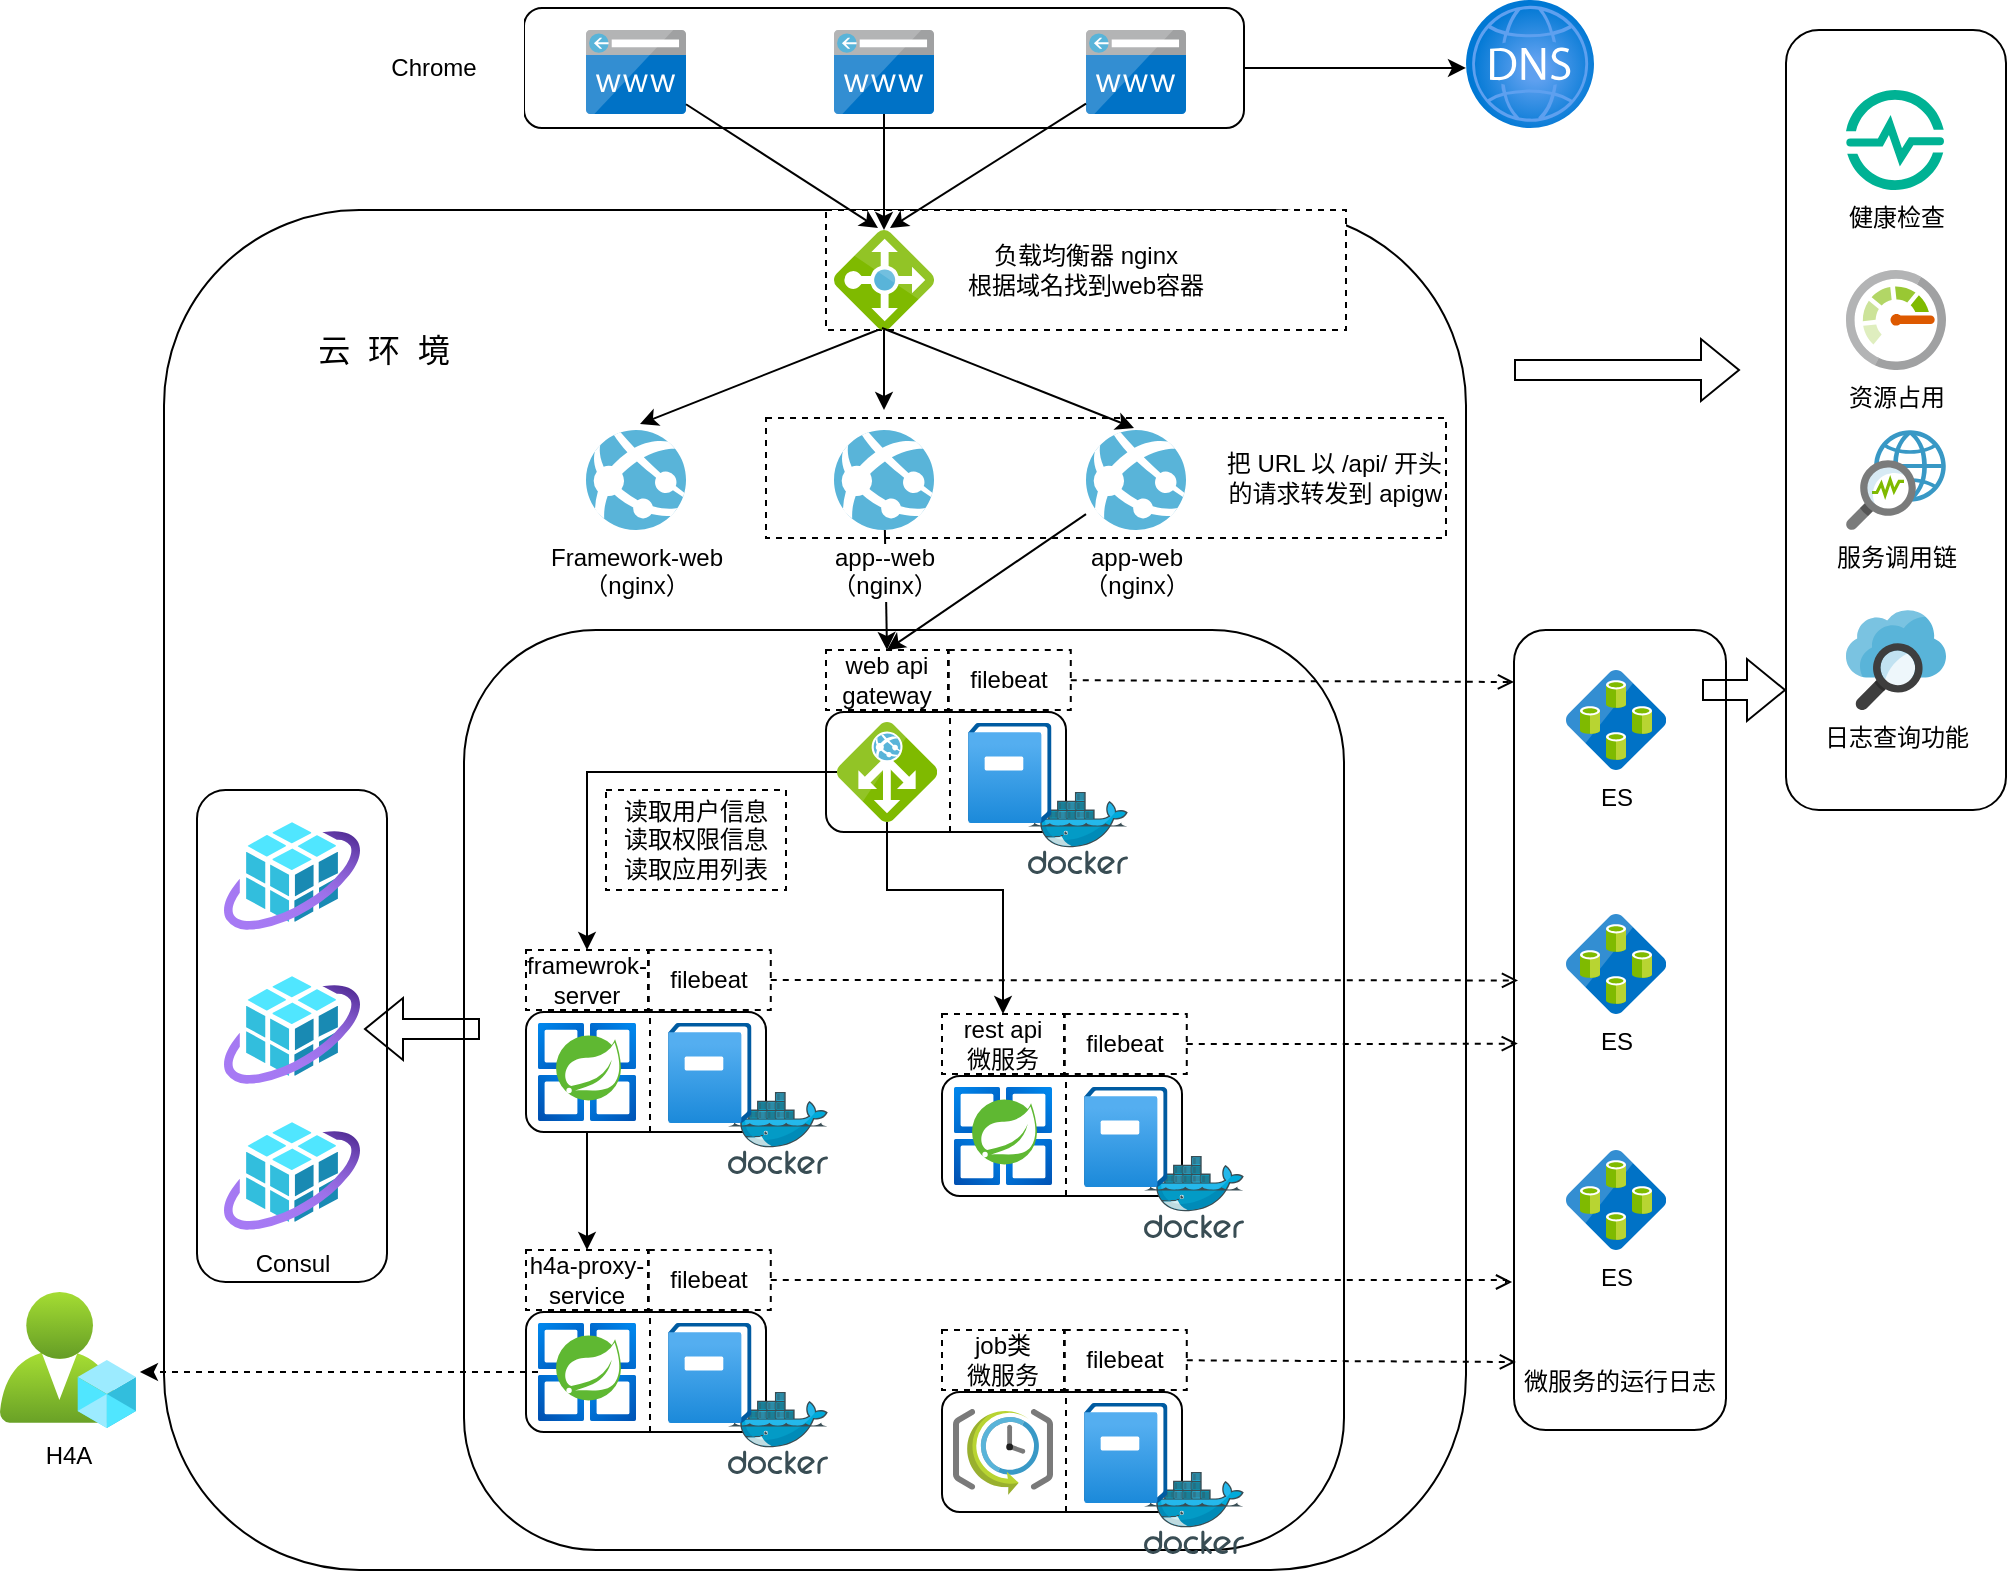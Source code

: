 <mxfile version="24.4.13" type="github">
  <diagram name="第 1 页" id="7sHURrLWMdzqhiQ62Z6Y">
    <mxGraphModel dx="1434" dy="764" grid="1" gridSize="10" guides="1" tooltips="1" connect="1" arrows="1" fold="1" page="1" pageScale="1" pageWidth="827" pageHeight="1169" math="0" shadow="0">
      <root>
        <mxCell id="0" />
        <mxCell id="1" parent="0" />
        <mxCell id="5clqDAWxor-jN8dRk9eU-20" value="" style="rounded=1;whiteSpace=wrap;html=1;align=left;" vertex="1" parent="1">
          <mxGeometry x="90" y="130" width="651" height="680" as="geometry" />
        </mxCell>
        <mxCell id="5clqDAWxor-jN8dRk9eU-108" value="" style="rounded=1;whiteSpace=wrap;html=1;" vertex="1" parent="1">
          <mxGeometry x="240" y="340" width="440" height="460" as="geometry" />
        </mxCell>
        <mxCell id="5clqDAWxor-jN8dRk9eU-90" value="微服务的运行日志&lt;div&gt;&lt;br&gt;&lt;/div&gt;" style="rounded=1;whiteSpace=wrap;html=1;verticalAlign=bottom;" vertex="1" parent="1">
          <mxGeometry x="765" y="340" width="106" height="400" as="geometry" />
        </mxCell>
        <mxCell id="5clqDAWxor-jN8dRk9eU-27" value="&lt;div&gt;把 URL 以 /api/ 开头&lt;/div&gt;&lt;div&gt;&lt;span data-darkreader-inline-color=&quot;&quot; data-darkreader-inline-bgcolor=&quot;&quot; style=&quot;background-color: initial; color: rgb(0, 0, 0); --darkreader-inline-bgcolor: initial; --darkreader-inline-color:#181a1b;&quot;&gt;的&lt;/span&gt;&lt;span data-darkreader-inline-bgcolor=&quot;&quot; style=&quot;background-color: initial; color: rgb(0, 0, 0); --darkreader-inline-color:#181a1b; --darkreader-inline-bgcolor: initial;&quot; data-darkreader-inline-color=&quot;&quot;&gt;请&lt;/span&gt;&lt;span style=&quot;color: rgb(0, 0, 0); --darkreader-inline-color:#181a1b;&quot; data-darkreader-inline-color=&quot;&quot;&gt;求&lt;/span&gt;&lt;span data-darkreader-inline-bgcolor=&quot;&quot; style=&quot;background-color: initial; color: rgb(0, 0, 0); --darkreader-inline-color:#181a1b; --darkreader-inline-bgcolor: initial;&quot; data-darkreader-inline-color=&quot;&quot;&gt;转发到 apigw&lt;/span&gt;&lt;/div&gt;" style="rounded=0;whiteSpace=wrap;html=1;dashed=1;align=right;" vertex="1" parent="1">
          <mxGeometry x="391" y="234" width="340" height="60" as="geometry" />
        </mxCell>
        <mxCell id="5clqDAWxor-jN8dRk9eU-13" value="" style="rounded=1;whiteSpace=wrap;html=1;" vertex="1" parent="1">
          <mxGeometry x="270" y="29" width="360" height="60" as="geometry" />
        </mxCell>
        <mxCell id="iTJJidZq-1Asm15_TR1x-1" value="" style="image;sketch=0;aspect=fixed;html=1;points=[];align=center;fontSize=12;image=img/lib/mscae/CustomDomain.svg;" parent="1" vertex="1">
          <mxGeometry x="301" y="40" width="50" height="42" as="geometry" />
        </mxCell>
        <mxCell id="iTJJidZq-1Asm15_TR1x-2" value="" style="image;sketch=0;aspect=fixed;html=1;points=[];align=center;fontSize=12;image=img/lib/mscae/CustomDomain.svg;fontStyle=1" parent="1" vertex="1">
          <mxGeometry x="425" y="40" width="50" height="42" as="geometry" />
        </mxCell>
        <mxCell id="iTJJidZq-1Asm15_TR1x-3" value="" style="image;sketch=0;aspect=fixed;html=1;points=[];align=center;fontSize=12;image=img/lib/mscae/CustomDomain.svg;fontStyle=1" parent="1" vertex="1">
          <mxGeometry x="551" y="40" width="50" height="42" as="geometry" />
        </mxCell>
        <mxCell id="iTJJidZq-1Asm15_TR1x-4" value="Framework-web&lt;div&gt;（nginx）&lt;/div&gt;" style="image;sketch=0;aspect=fixed;html=1;points=[];align=center;fontSize=12;image=img/lib/mscae/App_Services.svg;" parent="1" vertex="1">
          <mxGeometry x="301" y="240" width="50" height="50" as="geometry" />
        </mxCell>
        <mxCell id="5clqDAWxor-jN8dRk9eU-2" value="ES" style="image;sketch=0;aspect=fixed;html=1;points=[];align=center;fontSize=12;image=img/lib/mscae/Elastic_Database_Pools.svg;" vertex="1" parent="1">
          <mxGeometry x="791" y="360" width="50" height="50" as="geometry" />
        </mxCell>
        <mxCell id="5clqDAWxor-jN8dRk9eU-4" value="" style="image;aspect=fixed;html=1;points=[];align=center;fontSize=12;image=img/lib/azure2/networking/DNS_Zones.svg;" vertex="1" parent="1">
          <mxGeometry x="741" y="25" width="64" height="64" as="geometry" />
        </mxCell>
        <mxCell id="5clqDAWxor-jN8dRk9eU-17" style="rounded=0;orthogonalLoop=1;jettySize=auto;html=1;exitX=0.96;exitY=0.46;exitDx=0;exitDy=0;exitPerimeter=0;entryX=0.54;entryY=-0.06;entryDx=0;entryDy=0;entryPerimeter=0;" edge="1" parent="1" source="5clqDAWxor-jN8dRk9eU-6" target="iTJJidZq-1Asm15_TR1x-4">
          <mxGeometry relative="1" as="geometry">
            <mxPoint x="341" y="210" as="targetPoint" />
          </mxGeometry>
        </mxCell>
        <mxCell id="5clqDAWxor-jN8dRk9eU-18" style="edgeStyle=orthogonalEdgeStyle;rounded=0;orthogonalLoop=1;jettySize=auto;html=1;" edge="1" parent="1" source="5clqDAWxor-jN8dRk9eU-6">
          <mxGeometry relative="1" as="geometry">
            <mxPoint x="450" y="230" as="targetPoint" />
          </mxGeometry>
        </mxCell>
        <mxCell id="5clqDAWxor-jN8dRk9eU-7" value="负载均衡器&amp;nbsp;&lt;span data-darkreader-inline-color=&quot;&quot; data-darkreader-inline-bgcolor=&quot;&quot; style=&quot;background-color: initial; color: rgb(0, 0, 0); --darkreader-inline-bgcolor: initial; --darkreader-inline-color:#181a1b;&quot;&gt;nginx&lt;/span&gt;&lt;div&gt;根据域名找到web容器&lt;/div&gt;" style="rounded=0;whiteSpace=wrap;html=1;dashed=1;" vertex="1" parent="1">
          <mxGeometry x="421" y="130" width="260" height="60" as="geometry" />
        </mxCell>
        <mxCell id="5clqDAWxor-jN8dRk9eU-6" value="" style="image;sketch=0;aspect=fixed;html=1;points=[];align=center;fontSize=12;image=img/lib/mscae/Load_Balancer_feature.svg;direction=south;" vertex="1" parent="1">
          <mxGeometry x="425" y="140" width="50" height="50" as="geometry" />
        </mxCell>
        <mxCell id="5clqDAWxor-jN8dRk9eU-11" style="rounded=0;orthogonalLoop=1;jettySize=auto;html=1;entryX=-0.02;entryY=0.44;entryDx=0;entryDy=0;entryPerimeter=0;" edge="1" parent="1" source="iTJJidZq-1Asm15_TR1x-3" target="5clqDAWxor-jN8dRk9eU-6">
          <mxGeometry relative="1" as="geometry" />
        </mxCell>
        <mxCell id="5clqDAWxor-jN8dRk9eU-14" style="edgeStyle=orthogonalEdgeStyle;rounded=0;orthogonalLoop=1;jettySize=auto;html=1;entryX=0;entryY=0.531;entryDx=0;entryDy=0;entryPerimeter=0;" edge="1" parent="1" source="5clqDAWxor-jN8dRk9eU-13" target="5clqDAWxor-jN8dRk9eU-4">
          <mxGeometry relative="1" as="geometry" />
        </mxCell>
        <mxCell id="5clqDAWxor-jN8dRk9eU-32" value="" style="rounded=0;orthogonalLoop=1;jettySize=auto;html=1;entryX=0.5;entryY=0;entryDx=0;entryDy=0;" edge="1" parent="1" source="5clqDAWxor-jN8dRk9eU-15" target="5clqDAWxor-jN8dRk9eU-56">
          <mxGeometry relative="1" as="geometry">
            <mxPoint x="450" y="370" as="targetPoint" />
          </mxGeometry>
        </mxCell>
        <mxCell id="5clqDAWxor-jN8dRk9eU-15" value="app--web&lt;div&gt;（nginx）&lt;/div&gt;" style="image;sketch=0;aspect=fixed;html=1;points=[];align=center;fontSize=12;image=img/lib/mscae/App_Services.svg;" vertex="1" parent="1">
          <mxGeometry x="425" y="240" width="50" height="50" as="geometry" />
        </mxCell>
        <mxCell id="5clqDAWxor-jN8dRk9eU-31" style="rounded=0;orthogonalLoop=1;jettySize=auto;html=1;entryX=0.5;entryY=0;entryDx=0;entryDy=0;" edge="1" parent="1" source="5clqDAWxor-jN8dRk9eU-16" target="5clqDAWxor-jN8dRk9eU-56">
          <mxGeometry relative="1" as="geometry">
            <mxPoint x="461" y="350" as="targetPoint" />
          </mxGeometry>
        </mxCell>
        <mxCell id="5clqDAWxor-jN8dRk9eU-16" value="app-web&lt;div&gt;（nginx）&lt;/div&gt;" style="image;sketch=0;aspect=fixed;html=1;points=[];align=center;fontSize=12;image=img/lib/mscae/App_Services.svg;" vertex="1" parent="1">
          <mxGeometry x="551" y="240" width="50" height="50" as="geometry" />
        </mxCell>
        <mxCell id="5clqDAWxor-jN8dRk9eU-19" style="rounded=0;orthogonalLoop=1;jettySize=auto;html=1;exitX=0.98;exitY=0.52;exitDx=0;exitDy=0;exitPerimeter=0;entryX=0.48;entryY=-0.02;entryDx=0;entryDy=0;entryPerimeter=0;" edge="1" parent="1" source="5clqDAWxor-jN8dRk9eU-6" target="5clqDAWxor-jN8dRk9eU-16">
          <mxGeometry relative="1" as="geometry">
            <mxPoint x="621" y="210" as="targetPoint" />
          </mxGeometry>
        </mxCell>
        <mxCell id="5clqDAWxor-jN8dRk9eU-22" value="" style="shape=flexArrow;endArrow=classic;html=1;rounded=0;exitX=-0.004;exitY=0.441;exitDx=0;exitDy=0;exitPerimeter=0;" edge="1" parent="1">
          <mxGeometry width="50" height="50" relative="1" as="geometry">
            <mxPoint x="859" y="370" as="sourcePoint" />
            <mxPoint x="901" y="370" as="targetPoint" />
          </mxGeometry>
        </mxCell>
        <mxCell id="5clqDAWxor-jN8dRk9eU-23" value="" style="shape=flexArrow;endArrow=classic;html=1;rounded=0;exitX=-0.004;exitY=0.441;exitDx=0;exitDy=0;exitPerimeter=0;" edge="1" parent="1">
          <mxGeometry width="50" height="50" relative="1" as="geometry">
            <mxPoint x="765" y="210" as="sourcePoint" />
            <mxPoint x="878" y="210" as="targetPoint" />
          </mxGeometry>
        </mxCell>
        <mxCell id="5clqDAWxor-jN8dRk9eU-41" value="" style="group" vertex="1" connectable="0" parent="1">
          <mxGeometry x="479" y="532" width="151" height="112" as="geometry" />
        </mxCell>
        <mxCell id="5clqDAWxor-jN8dRk9eU-33" value="" style="rounded=1;whiteSpace=wrap;html=1;" vertex="1" parent="5clqDAWxor-jN8dRk9eU-41">
          <mxGeometry y="31" width="120" height="60" as="geometry" />
        </mxCell>
        <mxCell id="5clqDAWxor-jN8dRk9eU-3" value="" style="image;sketch=0;aspect=fixed;html=1;points=[];align=center;fontSize=12;image=img/lib/mscae/Docker.svg;" vertex="1" parent="5clqDAWxor-jN8dRk9eU-41">
          <mxGeometry x="101" y="71" width="50" height="41" as="geometry" />
        </mxCell>
        <mxCell id="5clqDAWxor-jN8dRk9eU-34" value="" style="endArrow=none;dashed=1;html=1;rounded=0;exitX=0.5;exitY=1;exitDx=0;exitDy=0;entryX=0.5;entryY=0;entryDx=0;entryDy=0;" edge="1" parent="5clqDAWxor-jN8dRk9eU-41">
          <mxGeometry width="50" height="50" relative="1" as="geometry">
            <mxPoint x="62" y="91" as="sourcePoint" />
            <mxPoint x="62" y="31" as="targetPoint" />
          </mxGeometry>
        </mxCell>
        <mxCell id="5clqDAWxor-jN8dRk9eU-35" value="" style="image;aspect=fixed;html=1;points=[];align=center;fontSize=12;image=img/lib/azure2/compute/Azure_Spring_Cloud.svg;" vertex="1" parent="5clqDAWxor-jN8dRk9eU-41">
          <mxGeometry x="6" y="36.5" width="49" height="49" as="geometry" />
        </mxCell>
        <mxCell id="5clqDAWxor-jN8dRk9eU-37" value="" style="image;aspect=fixed;html=1;points=[];align=center;fontSize=12;image=img/lib/azure2/management_governance/Activity_Log.svg;" vertex="1" parent="5clqDAWxor-jN8dRk9eU-41">
          <mxGeometry x="71" y="36.5" width="41.79" height="50" as="geometry" />
        </mxCell>
        <mxCell id="5clqDAWxor-jN8dRk9eU-39" value="&lt;div&gt;rest api&lt;/div&gt;微服务" style="rounded=0;whiteSpace=wrap;html=1;dashed=1;" vertex="1" parent="5clqDAWxor-jN8dRk9eU-41">
          <mxGeometry width="61" height="30" as="geometry" />
        </mxCell>
        <mxCell id="5clqDAWxor-jN8dRk9eU-40" value="filebeat" style="rounded=0;whiteSpace=wrap;html=1;dashed=1;" vertex="1" parent="5clqDAWxor-jN8dRk9eU-41">
          <mxGeometry x="61.39" width="61" height="30" as="geometry" />
        </mxCell>
        <mxCell id="5clqDAWxor-jN8dRk9eU-50" value="" style="group" vertex="1" connectable="0" parent="1">
          <mxGeometry x="479" y="690" width="151" height="112" as="geometry" />
        </mxCell>
        <mxCell id="5clqDAWxor-jN8dRk9eU-43" value="" style="rounded=1;whiteSpace=wrap;html=1;container=0;" vertex="1" parent="5clqDAWxor-jN8dRk9eU-50">
          <mxGeometry y="31" width="120" height="60" as="geometry" />
        </mxCell>
        <mxCell id="5clqDAWxor-jN8dRk9eU-44" value="" style="image;sketch=0;aspect=fixed;html=1;points=[];align=center;fontSize=12;image=img/lib/mscae/Docker.svg;container=0;" vertex="1" parent="5clqDAWxor-jN8dRk9eU-50">
          <mxGeometry x="101" y="71" width="50" height="41" as="geometry" />
        </mxCell>
        <mxCell id="5clqDAWxor-jN8dRk9eU-45" value="" style="endArrow=none;dashed=1;html=1;rounded=0;exitX=0.5;exitY=1;exitDx=0;exitDy=0;entryX=0.5;entryY=0;entryDx=0;entryDy=0;" edge="1" parent="5clqDAWxor-jN8dRk9eU-50">
          <mxGeometry width="50" height="50" relative="1" as="geometry">
            <mxPoint x="62" y="91" as="sourcePoint" />
            <mxPoint x="62" y="31" as="targetPoint" />
          </mxGeometry>
        </mxCell>
        <mxCell id="5clqDAWxor-jN8dRk9eU-47" value="" style="image;aspect=fixed;html=1;points=[];align=center;fontSize=12;image=img/lib/azure2/management_governance/Activity_Log.svg;container=0;" vertex="1" parent="5clqDAWxor-jN8dRk9eU-50">
          <mxGeometry x="71" y="36.5" width="41.79" height="50" as="geometry" />
        </mxCell>
        <mxCell id="5clqDAWxor-jN8dRk9eU-48" value="job类&lt;div&gt;微服务&lt;/div&gt;" style="rounded=0;whiteSpace=wrap;html=1;dashed=1;container=0;" vertex="1" parent="5clqDAWxor-jN8dRk9eU-50">
          <mxGeometry width="61" height="30" as="geometry" />
        </mxCell>
        <mxCell id="5clqDAWxor-jN8dRk9eU-49" value="filebeat" style="rounded=0;whiteSpace=wrap;html=1;dashed=1;container=0;" vertex="1" parent="5clqDAWxor-jN8dRk9eU-50">
          <mxGeometry x="61.39" width="61" height="30" as="geometry" />
        </mxCell>
        <mxCell id="iTJJidZq-1Asm15_TR1x-9" value="" style="image;sketch=0;aspect=fixed;html=1;points=[];align=center;fontSize=12;image=img/lib/mscae/SchedulerJobCollection.svg;" parent="5clqDAWxor-jN8dRk9eU-50" vertex="1">
          <mxGeometry x="5.5" y="39.5" width="50" height="43" as="geometry" />
        </mxCell>
        <mxCell id="5clqDAWxor-jN8dRk9eU-60" value="" style="group" vertex="1" connectable="0" parent="1">
          <mxGeometry x="421" y="350" width="151" height="112" as="geometry" />
        </mxCell>
        <mxCell id="5clqDAWxor-jN8dRk9eU-52" value="" style="rounded=1;whiteSpace=wrap;html=1;container=0;" vertex="1" parent="5clqDAWxor-jN8dRk9eU-60">
          <mxGeometry y="31" width="120" height="60" as="geometry" />
        </mxCell>
        <mxCell id="5clqDAWxor-jN8dRk9eU-53" value="" style="image;sketch=0;aspect=fixed;html=1;points=[];align=center;fontSize=12;image=img/lib/mscae/Docker.svg;container=0;" vertex="1" parent="5clqDAWxor-jN8dRk9eU-60">
          <mxGeometry x="101" y="71" width="50" height="41" as="geometry" />
        </mxCell>
        <mxCell id="5clqDAWxor-jN8dRk9eU-54" value="" style="endArrow=none;dashed=1;html=1;rounded=0;exitX=0.5;exitY=1;exitDx=0;exitDy=0;entryX=0.5;entryY=0;entryDx=0;entryDy=0;" edge="1" parent="5clqDAWxor-jN8dRk9eU-60">
          <mxGeometry width="50" height="50" relative="1" as="geometry">
            <mxPoint x="62" y="91" as="sourcePoint" />
            <mxPoint x="62" y="31" as="targetPoint" />
          </mxGeometry>
        </mxCell>
        <mxCell id="5clqDAWxor-jN8dRk9eU-55" value="" style="image;aspect=fixed;html=1;points=[];align=center;fontSize=12;image=img/lib/azure2/management_governance/Activity_Log.svg;container=0;" vertex="1" parent="5clqDAWxor-jN8dRk9eU-60">
          <mxGeometry x="71" y="36.5" width="41.79" height="50" as="geometry" />
        </mxCell>
        <mxCell id="5clqDAWxor-jN8dRk9eU-56" value="web api&lt;div&gt;gateway&lt;/div&gt;" style="rounded=0;whiteSpace=wrap;html=1;dashed=1;container=0;" vertex="1" parent="5clqDAWxor-jN8dRk9eU-60">
          <mxGeometry width="61" height="30" as="geometry" />
        </mxCell>
        <mxCell id="5clqDAWxor-jN8dRk9eU-57" value="filebeat" style="rounded=0;whiteSpace=wrap;html=1;dashed=1;container=0;" vertex="1" parent="5clqDAWxor-jN8dRk9eU-60">
          <mxGeometry x="61.39" width="61" height="30" as="geometry" />
        </mxCell>
        <mxCell id="5clqDAWxor-jN8dRk9eU-59" value="" style="image;sketch=0;aspect=fixed;html=1;points=[];align=center;fontSize=12;image=img/lib/mscae/Application_Gateway.svg;" vertex="1" parent="5clqDAWxor-jN8dRk9eU-60">
          <mxGeometry x="5.5" y="36" width="50" height="50" as="geometry" />
        </mxCell>
        <mxCell id="5clqDAWxor-jN8dRk9eU-69" value="读取用户信息&lt;div&gt;&lt;/div&gt;&lt;div&gt;读取权限信息&lt;/div&gt;&lt;div&gt;读取应用列表&lt;/div&gt;" style="rounded=0;whiteSpace=wrap;html=1;dashed=1;" vertex="1" parent="1">
          <mxGeometry x="311" y="420" width="90" height="50" as="geometry" />
        </mxCell>
        <mxCell id="5clqDAWxor-jN8dRk9eU-71" style="edgeStyle=orthogonalEdgeStyle;rounded=0;orthogonalLoop=1;jettySize=auto;html=1;" edge="1" parent="1" source="5clqDAWxor-jN8dRk9eU-59" target="5clqDAWxor-jN8dRk9eU-67">
          <mxGeometry relative="1" as="geometry" />
        </mxCell>
        <mxCell id="5clqDAWxor-jN8dRk9eU-80" value="" style="group" vertex="1" connectable="0" parent="1">
          <mxGeometry x="271" y="650" width="151" height="112" as="geometry" />
        </mxCell>
        <mxCell id="5clqDAWxor-jN8dRk9eU-73" value="" style="rounded=1;whiteSpace=wrap;html=1;" vertex="1" parent="5clqDAWxor-jN8dRk9eU-80">
          <mxGeometry y="31" width="120" height="60" as="geometry" />
        </mxCell>
        <mxCell id="5clqDAWxor-jN8dRk9eU-74" value="" style="image;sketch=0;aspect=fixed;html=1;points=[];align=center;fontSize=12;image=img/lib/mscae/Docker.svg;" vertex="1" parent="5clqDAWxor-jN8dRk9eU-80">
          <mxGeometry x="101" y="71" width="50" height="41" as="geometry" />
        </mxCell>
        <mxCell id="5clqDAWxor-jN8dRk9eU-75" value="" style="endArrow=none;dashed=1;html=1;rounded=0;exitX=0.5;exitY=1;exitDx=0;exitDy=0;entryX=0.5;entryY=0;entryDx=0;entryDy=0;" edge="1" parent="5clqDAWxor-jN8dRk9eU-80">
          <mxGeometry width="50" height="50" relative="1" as="geometry">
            <mxPoint x="62" y="91" as="sourcePoint" />
            <mxPoint x="62" y="31" as="targetPoint" />
          </mxGeometry>
        </mxCell>
        <mxCell id="5clqDAWxor-jN8dRk9eU-76" value="" style="image;aspect=fixed;html=1;points=[];align=center;fontSize=12;image=img/lib/azure2/compute/Azure_Spring_Cloud.svg;" vertex="1" parent="5clqDAWxor-jN8dRk9eU-80">
          <mxGeometry x="6" y="36.5" width="49" height="49" as="geometry" />
        </mxCell>
        <mxCell id="5clqDAWxor-jN8dRk9eU-77" value="" style="image;aspect=fixed;html=1;points=[];align=center;fontSize=12;image=img/lib/azure2/management_governance/Activity_Log.svg;" vertex="1" parent="5clqDAWxor-jN8dRk9eU-80">
          <mxGeometry x="71" y="36.5" width="41.79" height="50" as="geometry" />
        </mxCell>
        <mxCell id="5clqDAWxor-jN8dRk9eU-78" value="h4a-proxy-service&lt;div&gt;&lt;/div&gt;" style="rounded=0;whiteSpace=wrap;html=1;dashed=1;" vertex="1" parent="5clqDAWxor-jN8dRk9eU-80">
          <mxGeometry width="61" height="30" as="geometry" />
        </mxCell>
        <mxCell id="5clqDAWxor-jN8dRk9eU-79" value="filebeat" style="rounded=0;whiteSpace=wrap;html=1;dashed=1;" vertex="1" parent="5clqDAWxor-jN8dRk9eU-80">
          <mxGeometry x="61.39" width="61" height="30" as="geometry" />
        </mxCell>
        <mxCell id="5clqDAWxor-jN8dRk9eU-81" style="edgeStyle=orthogonalEdgeStyle;rounded=0;orthogonalLoop=1;jettySize=auto;html=1;entryX=0.5;entryY=0;entryDx=0;entryDy=0;" edge="1" parent="1" source="5clqDAWxor-jN8dRk9eU-65" target="5clqDAWxor-jN8dRk9eU-78">
          <mxGeometry relative="1" as="geometry" />
        </mxCell>
        <mxCell id="5clqDAWxor-jN8dRk9eU-82" value="" style="group" vertex="1" connectable="0" parent="1">
          <mxGeometry x="271" y="500" width="151" height="112" as="geometry" />
        </mxCell>
        <mxCell id="5clqDAWxor-jN8dRk9eU-62" value="" style="rounded=1;whiteSpace=wrap;html=1;" vertex="1" parent="5clqDAWxor-jN8dRk9eU-82">
          <mxGeometry y="31" width="120" height="60" as="geometry" />
        </mxCell>
        <mxCell id="5clqDAWxor-jN8dRk9eU-63" value="" style="image;sketch=0;aspect=fixed;html=1;points=[];align=center;fontSize=12;image=img/lib/mscae/Docker.svg;" vertex="1" parent="5clqDAWxor-jN8dRk9eU-82">
          <mxGeometry x="101" y="71" width="50" height="41" as="geometry" />
        </mxCell>
        <mxCell id="5clqDAWxor-jN8dRk9eU-64" value="" style="endArrow=none;dashed=1;html=1;rounded=0;exitX=0.5;exitY=1;exitDx=0;exitDy=0;entryX=0.5;entryY=0;entryDx=0;entryDy=0;" edge="1" parent="5clqDAWxor-jN8dRk9eU-82">
          <mxGeometry width="50" height="50" relative="1" as="geometry">
            <mxPoint x="62" y="91" as="sourcePoint" />
            <mxPoint x="62" y="31" as="targetPoint" />
          </mxGeometry>
        </mxCell>
        <mxCell id="5clqDAWxor-jN8dRk9eU-65" value="" style="image;aspect=fixed;html=1;points=[];align=center;fontSize=12;image=img/lib/azure2/compute/Azure_Spring_Cloud.svg;" vertex="1" parent="5clqDAWxor-jN8dRk9eU-82">
          <mxGeometry x="6" y="36.5" width="49" height="49" as="geometry" />
        </mxCell>
        <mxCell id="5clqDAWxor-jN8dRk9eU-66" value="" style="image;aspect=fixed;html=1;points=[];align=center;fontSize=12;image=img/lib/azure2/management_governance/Activity_Log.svg;" vertex="1" parent="5clqDAWxor-jN8dRk9eU-82">
          <mxGeometry x="71" y="36.5" width="41.79" height="50" as="geometry" />
        </mxCell>
        <mxCell id="5clqDAWxor-jN8dRk9eU-67" value="framewrok-server&lt;div&gt;&lt;/div&gt;" style="rounded=0;whiteSpace=wrap;html=1;dashed=1;" vertex="1" parent="5clqDAWxor-jN8dRk9eU-82">
          <mxGeometry width="61" height="30" as="geometry" />
        </mxCell>
        <mxCell id="5clqDAWxor-jN8dRk9eU-68" value="filebeat" style="rounded=0;whiteSpace=wrap;html=1;dashed=1;" vertex="1" parent="5clqDAWxor-jN8dRk9eU-82">
          <mxGeometry x="61.39" width="61" height="30" as="geometry" />
        </mxCell>
        <mxCell id="5clqDAWxor-jN8dRk9eU-83" value="H4A" style="image;aspect=fixed;html=1;points=[];align=center;fontSize=12;image=img/lib/azure2/intune/Azure_AD_Roles_and_Administrators.svg;" vertex="1" parent="1">
          <mxGeometry x="8" y="671" width="68" height="68" as="geometry" />
        </mxCell>
        <mxCell id="5clqDAWxor-jN8dRk9eU-84" style="rounded=0;orthogonalLoop=1;jettySize=auto;html=1;entryX=1.029;entryY=0.588;entryDx=0;entryDy=0;entryPerimeter=0;dashed=1;" edge="1" parent="1" source="5clqDAWxor-jN8dRk9eU-76" target="5clqDAWxor-jN8dRk9eU-83">
          <mxGeometry relative="1" as="geometry" />
        </mxCell>
        <mxCell id="5clqDAWxor-jN8dRk9eU-89" style="rounded=0;orthogonalLoop=1;jettySize=auto;html=1;dashed=1;endArrow=open;endFill=0;" edge="1" parent="1" source="5clqDAWxor-jN8dRk9eU-57">
          <mxGeometry relative="1" as="geometry">
            <mxPoint x="765" y="366" as="targetPoint" />
          </mxGeometry>
        </mxCell>
        <mxCell id="5clqDAWxor-jN8dRk9eU-95" style="rounded=0;orthogonalLoop=1;jettySize=auto;html=1;entryX=0.019;entryY=0.438;entryDx=0;entryDy=0;entryPerimeter=0;dashed=1;endArrow=open;endFill=0;" edge="1" parent="1" source="5clqDAWxor-jN8dRk9eU-68" target="5clqDAWxor-jN8dRk9eU-90">
          <mxGeometry relative="1" as="geometry" />
        </mxCell>
        <mxCell id="5clqDAWxor-jN8dRk9eU-96" style="edgeStyle=orthogonalEdgeStyle;rounded=0;orthogonalLoop=1;jettySize=auto;html=1;entryX=0.018;entryY=0.517;entryDx=0;entryDy=0;entryPerimeter=0;dashed=1;endArrow=open;endFill=0;" edge="1" parent="1" source="5clqDAWxor-jN8dRk9eU-40" target="5clqDAWxor-jN8dRk9eU-90">
          <mxGeometry relative="1" as="geometry" />
        </mxCell>
        <mxCell id="5clqDAWxor-jN8dRk9eU-98" style="edgeStyle=orthogonalEdgeStyle;rounded=0;orthogonalLoop=1;jettySize=auto;html=1;entryX=-0.009;entryY=0.815;entryDx=0;entryDy=0;entryPerimeter=0;dashed=1;endArrow=open;endFill=0;" edge="1" parent="1" source="5clqDAWxor-jN8dRk9eU-79" target="5clqDAWxor-jN8dRk9eU-90">
          <mxGeometry relative="1" as="geometry">
            <Array as="points">
              <mxPoint x="761" y="665" />
              <mxPoint x="761" y="666" />
            </Array>
          </mxGeometry>
        </mxCell>
        <mxCell id="5clqDAWxor-jN8dRk9eU-99" style="rounded=0;orthogonalLoop=1;jettySize=auto;html=1;entryX=0.009;entryY=0.915;entryDx=0;entryDy=0;entryPerimeter=0;dashed=1;endArrow=open;endFill=0;" edge="1" parent="1" source="5clqDAWxor-jN8dRk9eU-49" target="5clqDAWxor-jN8dRk9eU-90">
          <mxGeometry relative="1" as="geometry">
            <mxPoint x="761" y="705" as="targetPoint" />
          </mxGeometry>
        </mxCell>
        <mxCell id="5clqDAWxor-jN8dRk9eU-100" value="ES" style="image;sketch=0;aspect=fixed;html=1;points=[];align=center;fontSize=12;image=img/lib/mscae/Elastic_Database_Pools.svg;" vertex="1" parent="1">
          <mxGeometry x="791" y="482" width="50" height="50" as="geometry" />
        </mxCell>
        <mxCell id="5clqDAWxor-jN8dRk9eU-101" value="ES" style="image;sketch=0;aspect=fixed;html=1;points=[];align=center;fontSize=12;image=img/lib/mscae/Elastic_Database_Pools.svg;" vertex="1" parent="1">
          <mxGeometry x="791" y="600" width="50" height="50" as="geometry" />
        </mxCell>
        <mxCell id="5clqDAWxor-jN8dRk9eU-102" value="" style="rounded=1;whiteSpace=wrap;html=1;" vertex="1" parent="1">
          <mxGeometry x="901" y="40" width="110" height="390" as="geometry" />
        </mxCell>
        <mxCell id="5clqDAWxor-jN8dRk9eU-103" value="日志查询功能" style="image;sketch=0;aspect=fixed;html=1;points=[];align=center;fontSize=12;image=img/lib/mscae/Search.svg;" vertex="1" parent="1">
          <mxGeometry x="931" y="330" width="50" height="50" as="geometry" />
        </mxCell>
        <mxCell id="5clqDAWxor-jN8dRk9eU-104" value="服务调用链" style="image;sketch=0;aspect=fixed;html=1;points=[];align=center;fontSize=12;image=img/lib/mscae/Network_watcher.svg;" vertex="1" parent="1">
          <mxGeometry x="931" y="240" width="50" height="50" as="geometry" />
        </mxCell>
        <mxCell id="5clqDAWxor-jN8dRk9eU-105" value="资源占用" style="image;sketch=0;aspect=fixed;html=1;points=[];align=center;fontSize=12;image=img/lib/mscae/Monitor.svg;" vertex="1" parent="1">
          <mxGeometry x="931" y="160" width="50" height="50" as="geometry" />
        </mxCell>
        <mxCell id="5clqDAWxor-jN8dRk9eU-106" value="健康检查" style="image;sketch=0;aspect=fixed;html=1;points=[];align=center;fontSize=12;image=img/lib/mscae/Time_Series_Insights_environments.svg;" vertex="1" parent="1">
          <mxGeometry x="931" y="70" width="49" height="50" as="geometry" />
        </mxCell>
        <mxCell id="5clqDAWxor-jN8dRk9eU-117" value="" style="group" vertex="1" connectable="0" parent="1">
          <mxGeometry x="106.5" y="420" width="95" height="246" as="geometry" />
        </mxCell>
        <mxCell id="5clqDAWxor-jN8dRk9eU-115" value="&lt;div&gt;Consul&lt;/div&gt;" style="rounded=1;whiteSpace=wrap;html=1;verticalAlign=bottom;" vertex="1" parent="5clqDAWxor-jN8dRk9eU-117">
          <mxGeometry width="95" height="246" as="geometry" />
        </mxCell>
        <mxCell id="5clqDAWxor-jN8dRk9eU-112" value="" style="image;aspect=fixed;html=1;points=[];align=center;fontSize=12;image=img/lib/azure2/management_governance/Managed_Applications_Center.svg;" vertex="1" parent="5clqDAWxor-jN8dRk9eU-117">
          <mxGeometry x="13.5" y="16" width="68" height="54" as="geometry" />
        </mxCell>
        <mxCell id="5clqDAWxor-jN8dRk9eU-113" value="" style="image;aspect=fixed;html=1;points=[];align=center;fontSize=12;image=img/lib/azure2/management_governance/Managed_Applications_Center.svg;" vertex="1" parent="5clqDAWxor-jN8dRk9eU-117">
          <mxGeometry x="13.5" y="93" width="68" height="54" as="geometry" />
        </mxCell>
        <mxCell id="5clqDAWxor-jN8dRk9eU-116" value="" style="image;aspect=fixed;html=1;points=[];align=center;fontSize=12;image=img/lib/azure2/management_governance/Managed_Applications_Center.svg;" vertex="1" parent="5clqDAWxor-jN8dRk9eU-117">
          <mxGeometry x="13.5" y="166" width="68" height="54" as="geometry" />
        </mxCell>
        <mxCell id="5clqDAWxor-jN8dRk9eU-24" value="" style="shape=flexArrow;endArrow=classic;html=1;rounded=0;entryX=1;entryY=0.5;entryDx=0;entryDy=0;exitX=-0.004;exitY=0.441;exitDx=0;exitDy=0;exitPerimeter=0;" edge="1" parent="1">
          <mxGeometry width="50" height="50" relative="1" as="geometry">
            <mxPoint x="248" y="539.5" as="sourcePoint" />
            <mxPoint x="190" y="539.5" as="targetPoint" />
          </mxGeometry>
        </mxCell>
        <mxCell id="5clqDAWxor-jN8dRk9eU-8" style="rounded=0;orthogonalLoop=1;jettySize=auto;html=1;entryX=-0.02;entryY=0.56;entryDx=0;entryDy=0;entryPerimeter=0;" edge="1" parent="1" source="iTJJidZq-1Asm15_TR1x-1" target="5clqDAWxor-jN8dRk9eU-6">
          <mxGeometry relative="1" as="geometry" />
        </mxCell>
        <mxCell id="5clqDAWxor-jN8dRk9eU-9" style="edgeStyle=orthogonalEdgeStyle;rounded=0;orthogonalLoop=1;jettySize=auto;html=1;" edge="1" parent="1" source="iTJJidZq-1Asm15_TR1x-2" target="5clqDAWxor-jN8dRk9eU-6">
          <mxGeometry relative="1" as="geometry" />
        </mxCell>
        <mxCell id="5clqDAWxor-jN8dRk9eU-119" value="&lt;font style=&quot;font-size: 16px;&quot;&gt;云&amp;nbsp; 环&amp;nbsp; 境&lt;/font&gt;" style="rounded=0;whiteSpace=wrap;html=1;dashed=1;strokeColor=none;" vertex="1" parent="1">
          <mxGeometry x="120" y="170" width="160" height="60" as="geometry" />
        </mxCell>
        <mxCell id="5clqDAWxor-jN8dRk9eU-120" value="Chrome" style="rounded=0;whiteSpace=wrap;html=1;dashed=1;strokeColor=none;fontSize=12;" vertex="1" parent="1">
          <mxGeometry x="180" y="29" width="90" height="60" as="geometry" />
        </mxCell>
        <mxCell id="5clqDAWxor-jN8dRk9eU-121" style="edgeStyle=orthogonalEdgeStyle;rounded=0;orthogonalLoop=1;jettySize=auto;html=1;entryX=0.5;entryY=0;entryDx=0;entryDy=0;" edge="1" parent="1" source="5clqDAWxor-jN8dRk9eU-59" target="5clqDAWxor-jN8dRk9eU-39">
          <mxGeometry relative="1" as="geometry">
            <Array as="points">
              <mxPoint x="452" y="470" />
              <mxPoint x="510" y="470" />
            </Array>
          </mxGeometry>
        </mxCell>
      </root>
    </mxGraphModel>
  </diagram>
</mxfile>
